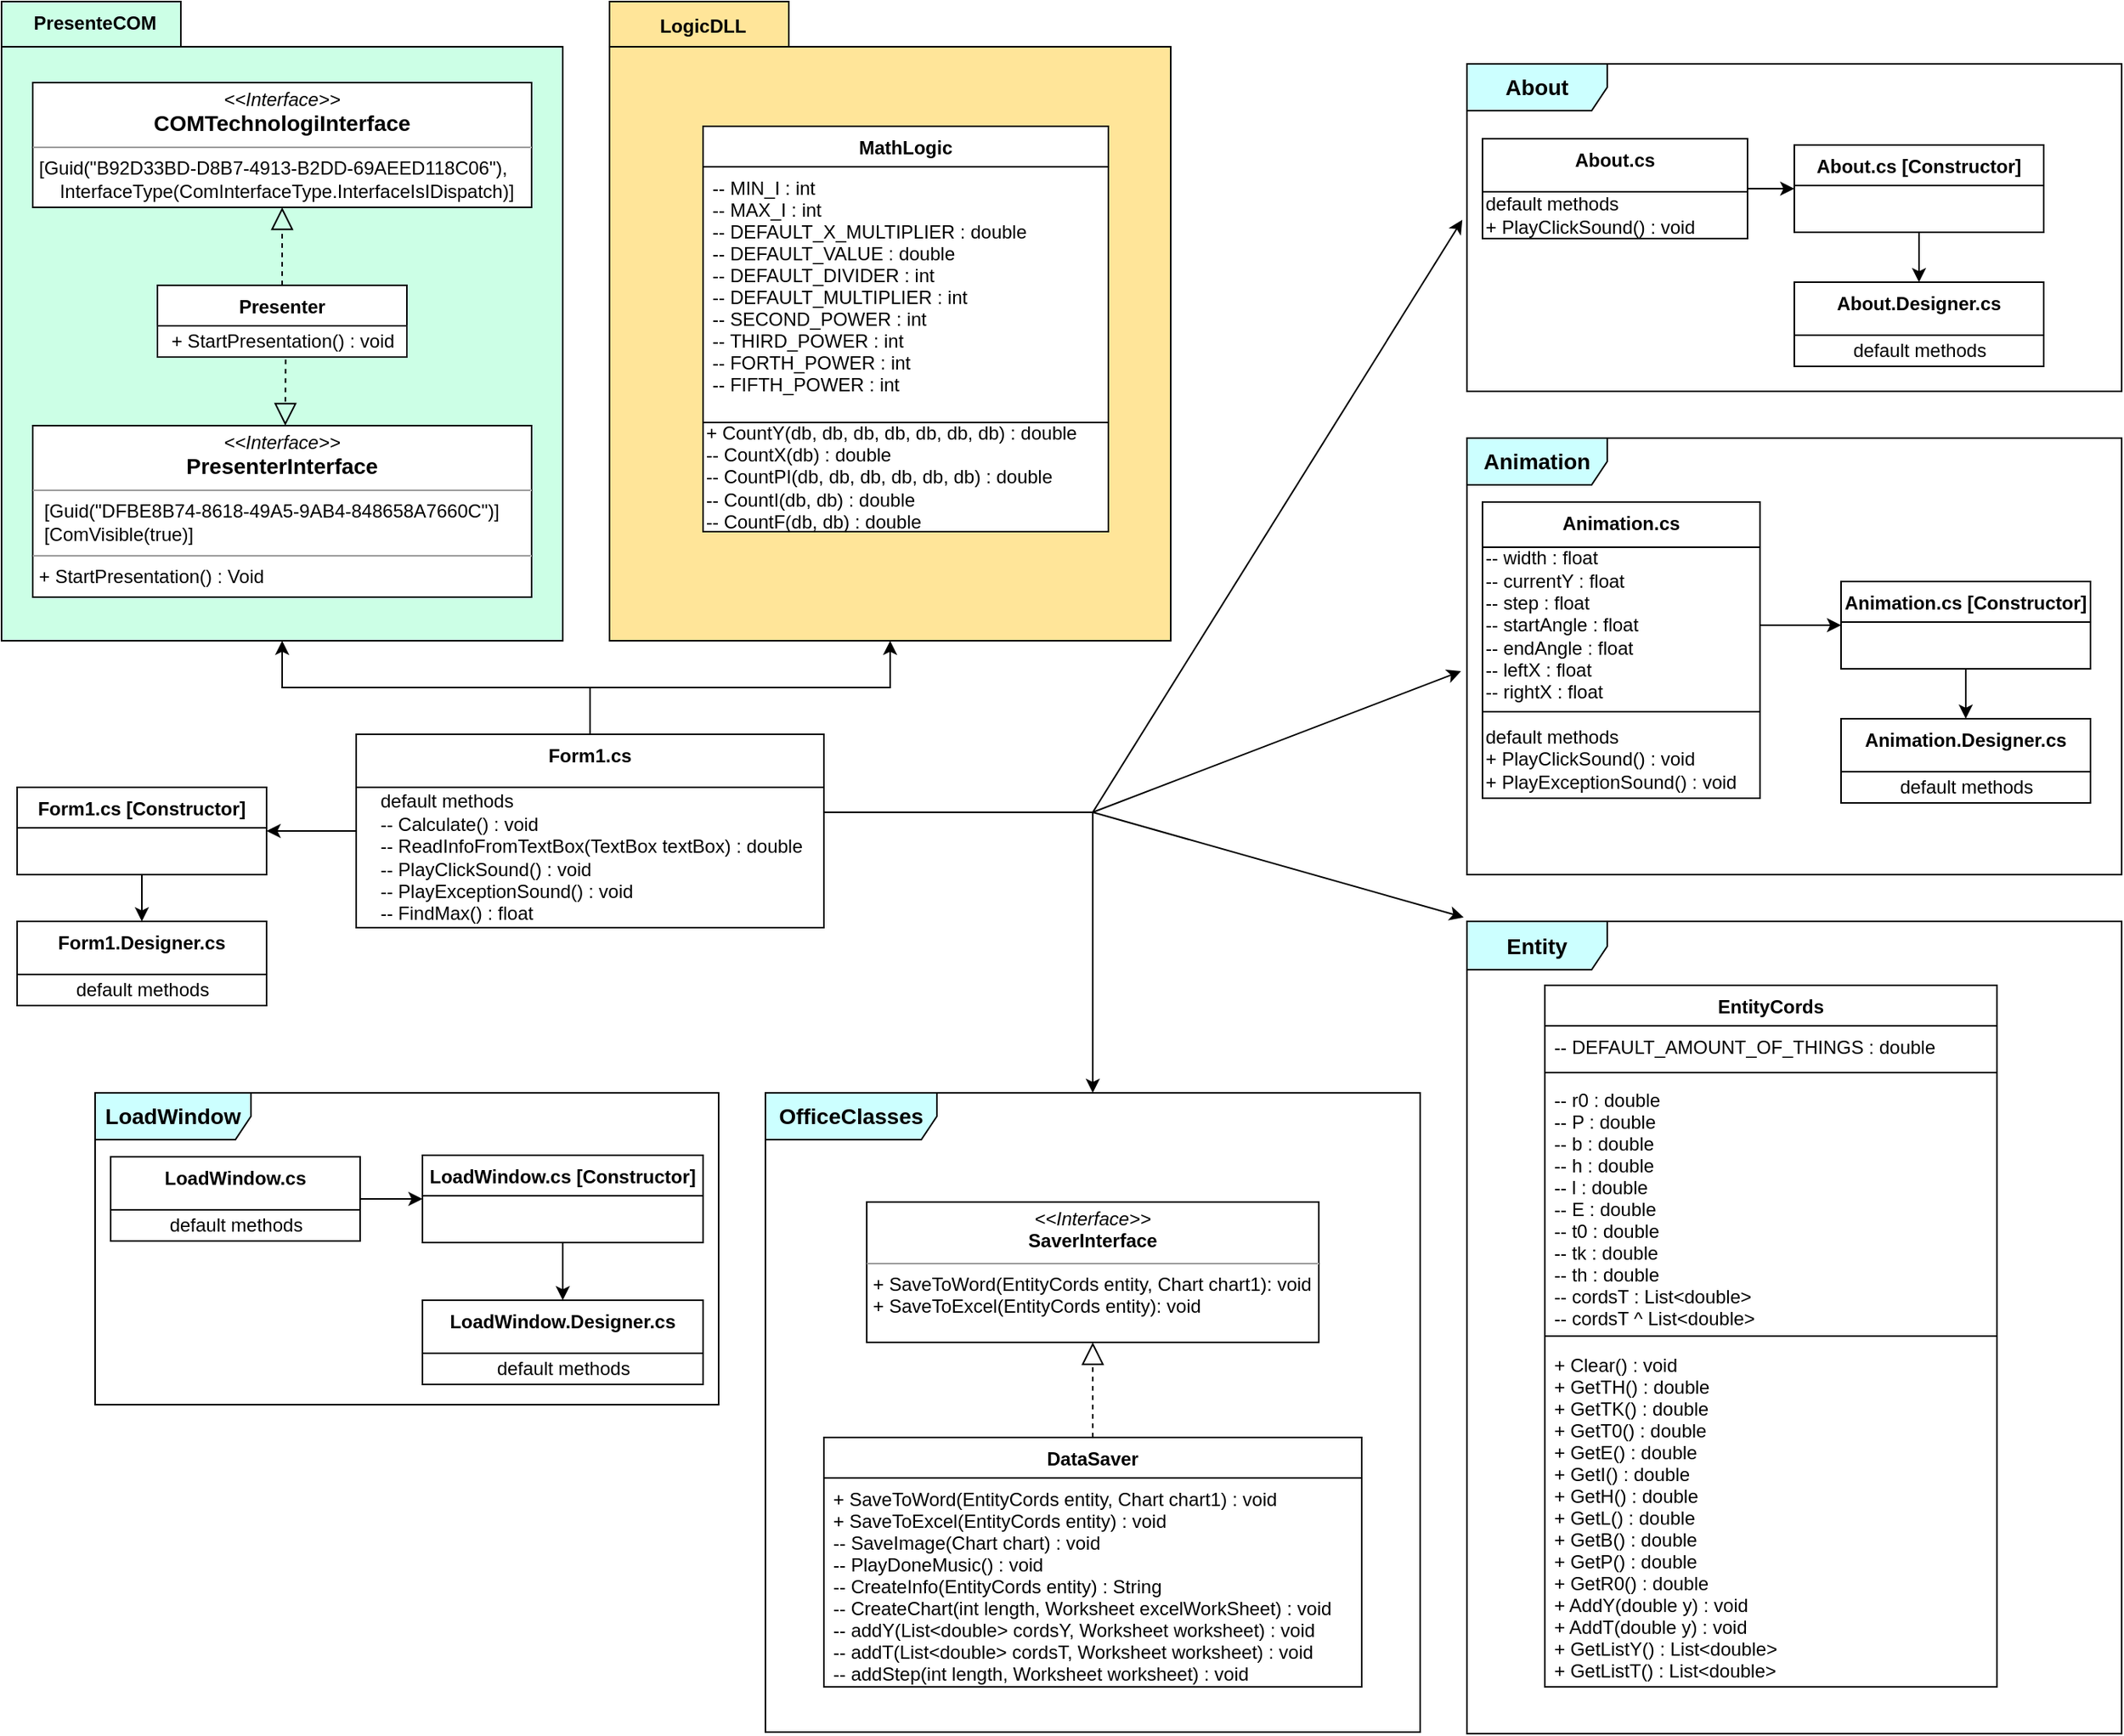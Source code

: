 <mxfile version="12.9.6" type="device"><diagram id="Wf0trb3hB7lj01XPHkdV" name="Page-1"><mxGraphModel dx="1769" dy="884" grid="1" gridSize="10" guides="1" tooltips="1" connect="1" arrows="1" fold="1" page="1" pageScale="1" pageWidth="827" pageHeight="1169" math="0" shadow="0"><root><mxCell id="0"/><mxCell id="1" parent="0"/><mxCell id="bVS5mqqh5TDpab5_o6M_-30" value="" style="shape=folder;fontStyle=1;spacingTop=10;tabWidth=115;tabHeight=29;tabPosition=left;html=1;fillColor=#CCFFE6;" vertex="1" parent="1"><mxGeometry x="20" y="40" width="360" height="410" as="geometry"/></mxCell><mxCell id="bVS5mqqh5TDpab5_o6M_-7" value="&lt;p style=&quot;margin: 0px ; margin-top: 4px ; text-align: center&quot;&gt;&lt;i&gt;&amp;lt;&amp;lt;Interface&amp;gt;&amp;gt;&lt;/i&gt;&lt;br&gt;&lt;b&gt;&lt;font style=&quot;font-size: 14px&quot;&gt;COMTechnologiInterface&lt;/font&gt;&lt;/b&gt;&lt;/p&gt;&lt;hr size=&quot;1&quot;&gt;&lt;p style=&quot;margin: 0px ; margin-left: 4px&quot;&gt;[Guid(&quot;B92D33BD-D8B7-4913-B2DD-69AEED118C06&quot;),&lt;/p&gt;&lt;p style=&quot;margin: 0px ; margin-left: 4px&quot;&gt;&amp;nbsp; &amp;nbsp; InterfaceType(ComInterfaceType.InterfaceIsIDispatch)]&lt;/p&gt;" style="verticalAlign=top;align=left;overflow=fill;fontSize=12;fontFamily=Helvetica;html=1;" vertex="1" parent="1"><mxGeometry x="40" y="92" width="320" height="80" as="geometry"/></mxCell><mxCell id="bVS5mqqh5TDpab5_o6M_-8" value="&lt;p style=&quot;margin: 0px ; margin-top: 4px ; text-align: center&quot;&gt;&lt;i&gt;&amp;lt;&amp;lt;Interface&amp;gt;&amp;gt;&lt;/i&gt;&lt;br&gt;&lt;b&gt;&lt;font style=&quot;font-size: 14px&quot;&gt;PresenterInterface&lt;/font&gt;&lt;/b&gt;&lt;/p&gt;&lt;hr size=&quot;1&quot;&gt;&lt;p style=&quot;margin: 0px ; margin-left: 4px&quot;&gt;&amp;nbsp;&lt;span&gt;[Guid(&quot;DFBE8B74-8618-49A5-9AB4-848658A7660C&quot;)]&lt;/span&gt;&lt;/p&gt;&lt;p style=&quot;margin: 0px ; margin-left: 4px&quot;&gt;&amp;nbsp;[ComVisible(true)]&lt;/p&gt;&lt;hr size=&quot;1&quot;&gt;&lt;p style=&quot;margin: 0px ; margin-left: 4px&quot;&gt;&lt;span style=&quot;text-align: center&quot;&gt;+ StartPresentation() : Void&lt;/span&gt;&lt;br&gt;&lt;/p&gt;" style="verticalAlign=top;align=left;overflow=fill;fontSize=12;fontFamily=Helvetica;html=1;" vertex="1" parent="1"><mxGeometry x="40" y="312" width="320" height="110" as="geometry"/></mxCell><mxCell id="bVS5mqqh5TDpab5_o6M_-13" value="" style="endArrow=block;dashed=1;endFill=0;endSize=12;html=1;exitX=0.514;exitY=1.08;exitDx=0;exitDy=0;exitPerimeter=0;" edge="1" parent="1" source="bVS5mqqh5TDpab5_o6M_-9"><mxGeometry width="160" relative="1" as="geometry"><mxPoint x="60" y="382" as="sourcePoint"/><mxPoint x="202" y="312" as="targetPoint"/></mxGeometry></mxCell><mxCell id="bVS5mqqh5TDpab5_o6M_-15" value="" style="endArrow=block;dashed=1;endFill=0;endSize=12;html=1;exitX=0.5;exitY=0;exitDx=0;exitDy=0;entryX=0.5;entryY=1;entryDx=0;entryDy=0;" edge="1" parent="1" source="bVS5mqqh5TDpab5_o6M_-3" target="bVS5mqqh5TDpab5_o6M_-7"><mxGeometry width="160" relative="1" as="geometry"><mxPoint x="212.24" y="279.6" as="sourcePoint"/><mxPoint x="212" y="322" as="targetPoint"/></mxGeometry></mxCell><mxCell id="bVS5mqqh5TDpab5_o6M_-31" value="PresenteCOM" style="text;align=center;fontStyle=1;verticalAlign=middle;spacingLeft=3;spacingRight=3;strokeColor=none;rotatable=0;points=[[0,0.5],[1,0.5]];portConstraint=eastwest;" vertex="1" parent="1"><mxGeometry x="40" y="40" width="80" height="26" as="geometry"/></mxCell><mxCell id="bVS5mqqh5TDpab5_o6M_-3" value="Presenter" style="swimlane;fontStyle=1;align=center;verticalAlign=top;childLayout=stackLayout;horizontal=1;startSize=26;horizontalStack=0;resizeParent=1;resizeParentMax=0;resizeLast=0;collapsible=1;marginBottom=0;" vertex="1" parent="1"><mxGeometry x="120" y="222" width="160" height="46" as="geometry"><mxRectangle x="120" y="222" width="90" height="26" as="alternateBounds"/></mxGeometry></mxCell><mxCell id="bVS5mqqh5TDpab5_o6M_-9" value="+ StartPresentation() : void" style="text;html=1;align=center;verticalAlign=middle;resizable=0;points=[];autosize=1;fillColor=#FFFFFF;strokeColor=#1F1F1F;" vertex="1" parent="bVS5mqqh5TDpab5_o6M_-3"><mxGeometry y="26" width="160" height="20" as="geometry"/></mxCell><mxCell id="bVS5mqqh5TDpab5_o6M_-32" value="" style="shape=folder;fontStyle=1;spacingTop=10;tabWidth=115;tabHeight=29;tabPosition=left;html=1;fillColor=#FFE599;" vertex="1" parent="1"><mxGeometry x="410" y="40" width="360" height="410" as="geometry"/></mxCell><mxCell id="bVS5mqqh5TDpab5_o6M_-16" value="MathLogic" style="swimlane;fontStyle=1;align=center;verticalAlign=top;childLayout=stackLayout;horizontal=1;startSize=26;horizontalStack=0;resizeParent=1;resizeParentMax=0;resizeLast=0;collapsible=1;marginBottom=0;fillColor=#FFFFFF;strokeColor=#050505;" vertex="1" parent="1"><mxGeometry x="470" y="120" width="260" height="260" as="geometry"/></mxCell><mxCell id="bVS5mqqh5TDpab5_o6M_-17" value="-- MIN_I : int&#10;-- MAX_I : int&#10;-- DEFAULT_X_MULTIPLIER : double&#10;-- DEFAULT_VALUE : double&#10;-- DEFAULT_DIVIDER : int&#10;-- DEFAULT_MULTIPLIER : int&#10;-- SECOND_POWER : int&#10;-- THIRD_POWER : int &#10;-- FORTH_POWER : int&#10;-- FIFTH_POWER : int" style="text;strokeColor=#030303;fillColor=#FFFFFF;align=left;verticalAlign=top;spacingLeft=4;spacingRight=4;overflow=hidden;rotatable=0;points=[[0,0.5],[1,0.5]];portConstraint=eastwest;" vertex="1" parent="bVS5mqqh5TDpab5_o6M_-16"><mxGeometry y="26" width="260" height="164" as="geometry"/></mxCell><mxCell id="bVS5mqqh5TDpab5_o6M_-26" value="+ CountY(db, db, db, db, db, db, db) : double&lt;br&gt;-- CountX(db) : double&lt;br&gt;&lt;div&gt;&lt;span&gt;-- CountPI(db, db, db, db, db, db) : double&lt;/span&gt;&lt;/div&gt;-- CountI(db, db) : double&lt;br&gt;-- CountF(db, db) : double" style="text;html=1;align=left;verticalAlign=middle;resizable=0;points=[];autosize=1;fillColor=#FFFFFF;strokeColor=#030303;" vertex="1" parent="bVS5mqqh5TDpab5_o6M_-16"><mxGeometry y="190" width="260" height="70" as="geometry"/></mxCell><mxCell id="bVS5mqqh5TDpab5_o6M_-33" value="LogicDLL" style="text;align=center;fontStyle=1;verticalAlign=middle;spacingLeft=3;spacingRight=3;strokeColor=none;rotatable=0;points=[[0,0.5],[1,0.5]];portConstraint=eastwest;" vertex="1" parent="1"><mxGeometry x="410" y="40" width="120" height="30" as="geometry"/></mxCell><mxCell id="bVS5mqqh5TDpab5_o6M_-46" style="edgeStyle=orthogonalEdgeStyle;rounded=0;orthogonalLoop=1;jettySize=auto;html=1;entryX=1;entryY=0.5;entryDx=0;entryDy=0;" edge="1" parent="1" source="bVS5mqqh5TDpab5_o6M_-34" target="bVS5mqqh5TDpab5_o6M_-39"><mxGeometry relative="1" as="geometry"><mxPoint x="250" y="537" as="targetPoint"/></mxGeometry></mxCell><mxCell id="bVS5mqqh5TDpab5_o6M_-47" value="" style="edgeStyle=orthogonalEdgeStyle;rounded=0;orthogonalLoop=1;jettySize=auto;html=1;" edge="1" parent="1" source="bVS5mqqh5TDpab5_o6M_-34" target="bVS5mqqh5TDpab5_o6M_-30"><mxGeometry relative="1" as="geometry"/></mxCell><mxCell id="bVS5mqqh5TDpab5_o6M_-48" style="edgeStyle=orthogonalEdgeStyle;rounded=0;orthogonalLoop=1;jettySize=auto;html=1;" edge="1" parent="1" source="bVS5mqqh5TDpab5_o6M_-34" target="bVS5mqqh5TDpab5_o6M_-32"><mxGeometry relative="1" as="geometry"/></mxCell><mxCell id="bVS5mqqh5TDpab5_o6M_-112" style="edgeStyle=orthogonalEdgeStyle;rounded=0;orthogonalLoop=1;jettySize=auto;html=1;" edge="1" parent="1" source="bVS5mqqh5TDpab5_o6M_-34" target="bVS5mqqh5TDpab5_o6M_-53"><mxGeometry relative="1" as="geometry"><Array as="points"><mxPoint x="720" y="560"/></Array></mxGeometry></mxCell><mxCell id="bVS5mqqh5TDpab5_o6M_-43" style="edgeStyle=orthogonalEdgeStyle;rounded=0;orthogonalLoop=1;jettySize=auto;html=1;entryX=0.5;entryY=0;entryDx=0;entryDy=0;" edge="1" parent="1" source="bVS5mqqh5TDpab5_o6M_-39" target="bVS5mqqh5TDpab5_o6M_-41"><mxGeometry relative="1" as="geometry"/></mxCell><mxCell id="bVS5mqqh5TDpab5_o6M_-49" value="&lt;font style=&quot;font-size: 14px&quot;&gt;&lt;b&gt;About&lt;/b&gt;&lt;/font&gt;" style="shape=umlFrame;whiteSpace=wrap;html=1;strokeColor=#000000;fillColor=#CCFFFF;width=90;height=30;" vertex="1" parent="1"><mxGeometry x="960" y="80" width="420" height="210" as="geometry"/></mxCell><mxCell id="bVS5mqqh5TDpab5_o6M_-50" value="&lt;font style=&quot;font-size: 14px&quot;&gt;&lt;b&gt;Entity&lt;/b&gt;&lt;/font&gt;" style="shape=umlFrame;whiteSpace=wrap;html=1;strokeColor=#000000;fillColor=#CCFFFF;width=90;height=31;" vertex="1" parent="1"><mxGeometry x="960" y="630" width="420" height="521" as="geometry"/></mxCell><mxCell id="bVS5mqqh5TDpab5_o6M_-51" value="&lt;font style=&quot;font-size: 14px&quot;&gt;&lt;b&gt;Animation&lt;/b&gt;&lt;/font&gt;" style="shape=umlFrame;whiteSpace=wrap;html=1;strokeColor=#000000;fillColor=#CCFFFF;width=90;height=30;" vertex="1" parent="1"><mxGeometry x="960" y="320" width="420" height="280" as="geometry"/></mxCell><mxCell id="bVS5mqqh5TDpab5_o6M_-104" style="edgeStyle=orthogonalEdgeStyle;rounded=0;orthogonalLoop=1;jettySize=auto;html=1;entryX=0;entryY=0.5;entryDx=0;entryDy=0;" edge="1" parent="1" source="bVS5mqqh5TDpab5_o6M_-54" target="bVS5mqqh5TDpab5_o6M_-56"><mxGeometry relative="1" as="geometry"/></mxCell><mxCell id="bVS5mqqh5TDpab5_o6M_-64" style="edgeStyle=orthogonalEdgeStyle;rounded=0;orthogonalLoop=1;jettySize=auto;html=1;" edge="1" parent="1" source="bVS5mqqh5TDpab5_o6M_-56" target="bVS5mqqh5TDpab5_o6M_-59"><mxGeometry relative="1" as="geometry"/></mxCell><mxCell id="bVS5mqqh5TDpab5_o6M_-52" value="&lt;font style=&quot;font-size: 14px&quot;&gt;&lt;b&gt;LoadWindow&lt;/b&gt;&lt;/font&gt;" style="shape=umlFrame;whiteSpace=wrap;html=1;strokeColor=#000000;fillColor=#CCFFFF;width=100;height=30;" vertex="1" parent="1"><mxGeometry x="80" y="740" width="400" height="200" as="geometry"/></mxCell><mxCell id="bVS5mqqh5TDpab5_o6M_-83" value="LoadWindow.cs" style="swimlane;fontStyle=1;align=center;verticalAlign=top;childLayout=stackLayout;horizontal=1;startSize=34;horizontalStack=0;resizeParent=1;resizeParentMax=0;resizeLast=0;collapsible=1;marginBottom=0;strokeColor=#000000;fillColor=none;" vertex="1" parent="1"><mxGeometry x="90" y="781" width="160" height="54" as="geometry"/></mxCell><mxCell id="bVS5mqqh5TDpab5_o6M_-84" value="default methods" style="text;html=1;align=center;verticalAlign=middle;resizable=0;points=[];autosize=1;" vertex="1" parent="bVS5mqqh5TDpab5_o6M_-83"><mxGeometry y="34" width="160" height="20" as="geometry"/></mxCell><mxCell id="bVS5mqqh5TDpab5_o6M_-86" value="LoadWindow.cs [Constructor]" style="swimlane;fontStyle=1;align=center;verticalAlign=top;childLayout=stackLayout;horizontal=1;startSize=26;horizontalStack=0;resizeParent=1;resizeParentMax=0;resizeLast=0;collapsible=1;marginBottom=0;strokeColor=#000000;fillColor=none;" vertex="1" parent="1"><mxGeometry x="290" y="780" width="180" height="56" as="geometry"/></mxCell><mxCell id="bVS5mqqh5TDpab5_o6M_-87" value="LoadWindow.Designer.cs" style="swimlane;fontStyle=1;align=center;verticalAlign=top;childLayout=stackLayout;horizontal=1;startSize=34;horizontalStack=0;resizeParent=1;resizeParentMax=0;resizeLast=0;collapsible=1;marginBottom=0;strokeColor=#000000;fillColor=none;" vertex="1" parent="1"><mxGeometry x="290" y="873" width="180" height="54" as="geometry"/></mxCell><mxCell id="bVS5mqqh5TDpab5_o6M_-88" value="default methods" style="text;html=1;align=center;verticalAlign=middle;resizable=0;points=[];autosize=1;" vertex="1" parent="bVS5mqqh5TDpab5_o6M_-87"><mxGeometry y="34" width="180" height="20" as="geometry"/></mxCell><mxCell id="bVS5mqqh5TDpab5_o6M_-53" value="&lt;b&gt;&lt;font style=&quot;font-size: 14px&quot;&gt;OfficeClasses&lt;/font&gt;&lt;/b&gt;" style="shape=umlFrame;whiteSpace=wrap;html=1;strokeColor=#000000;fillColor=#CCFFFF;width=110;height=30;" vertex="1" parent="1"><mxGeometry x="510" y="740" width="420" height="410" as="geometry"/></mxCell><mxCell id="bVS5mqqh5TDpab5_o6M_-68" style="edgeStyle=orthogonalEdgeStyle;rounded=0;orthogonalLoop=1;jettySize=auto;html=1;" edge="1" parent="1" source="bVS5mqqh5TDpab5_o6M_-69" target="bVS5mqqh5TDpab5_o6M_-70"><mxGeometry relative="1" as="geometry"/></mxCell><mxCell id="bVS5mqqh5TDpab5_o6M_-82" style="edgeStyle=orthogonalEdgeStyle;rounded=0;orthogonalLoop=1;jettySize=auto;html=1;" edge="1" parent="1" source="bVS5mqqh5TDpab5_o6M_-83"><mxGeometry relative="1" as="geometry"><mxPoint x="290.0" y="808" as="targetPoint"/></mxGeometry></mxCell><mxCell id="bVS5mqqh5TDpab5_o6M_-85" style="edgeStyle=orthogonalEdgeStyle;rounded=0;orthogonalLoop=1;jettySize=auto;html=1;" edge="1" parent="1" source="bVS5mqqh5TDpab5_o6M_-86" target="bVS5mqqh5TDpab5_o6M_-87"><mxGeometry relative="1" as="geometry"/></mxCell><mxCell id="bVS5mqqh5TDpab5_o6M_-93" value="&lt;p style=&quot;margin: 0px ; margin-top: 4px ; text-align: center&quot;&gt;&lt;i&gt;&amp;lt;&amp;lt;Interface&amp;gt;&amp;gt;&lt;/i&gt;&lt;br&gt;&lt;b&gt;SaverInterface&lt;/b&gt;&lt;/p&gt;&lt;hr size=&quot;1&quot;&gt;&lt;p style=&quot;margin: 0px ; margin-left: 4px&quot;&gt;+ SaveToWord(EntityCords entity, Chart chart1): void&lt;br&gt;+ SaveToExcel(EntityCords entity): void&lt;/p&gt;" style="verticalAlign=top;align=left;overflow=fill;fontSize=12;fontFamily=Helvetica;html=1;strokeColor=#000000;fillColor=none;" vertex="1" parent="1"><mxGeometry x="575" y="810" width="290" height="90" as="geometry"/></mxCell><mxCell id="bVS5mqqh5TDpab5_o6M_-96" value="" style="endArrow=block;dashed=1;endFill=0;endSize=12;html=1;entryX=0.5;entryY=1;entryDx=0;entryDy=0;exitX=0.5;exitY=0;exitDx=0;exitDy=0;" edge="1" parent="1" source="bVS5mqqh5TDpab5_o6M_-89" target="bVS5mqqh5TDpab5_o6M_-93"><mxGeometry width="160" relative="1" as="geometry"><mxPoint x="940.24" y="857.6" as="sourcePoint"/><mxPoint x="940" y="900" as="targetPoint"/></mxGeometry></mxCell><mxCell id="bVS5mqqh5TDpab5_o6M_-102" style="edgeStyle=orthogonalEdgeStyle;rounded=0;orthogonalLoop=1;jettySize=auto;html=1;entryX=0;entryY=0.5;entryDx=0;entryDy=0;" edge="1" parent="1" source="bVS5mqqh5TDpab5_o6M_-67" target="bVS5mqqh5TDpab5_o6M_-69"><mxGeometry relative="1" as="geometry"/></mxCell><mxCell id="bVS5mqqh5TDpab5_o6M_-56" value="About.cs [Constructor]" style="swimlane;fontStyle=1;align=center;verticalAlign=top;childLayout=stackLayout;horizontal=1;startSize=26;horizontalStack=0;resizeParent=1;resizeParentMax=0;resizeLast=0;collapsible=1;marginBottom=0;strokeColor=#000000;fillColor=none;" vertex="1" parent="1"><mxGeometry x="1170" y="132" width="160" height="56" as="geometry"/></mxCell><mxCell id="bVS5mqqh5TDpab5_o6M_-54" value="About.cs" style="swimlane;fontStyle=1;align=center;verticalAlign=top;childLayout=stackLayout;horizontal=1;startSize=34;horizontalStack=0;resizeParent=1;resizeParentMax=0;resizeLast=0;collapsible=1;marginBottom=0;strokeColor=#000000;fillColor=none;" vertex="1" parent="1"><mxGeometry x="970" y="128" width="170" height="64" as="geometry"/></mxCell><mxCell id="bVS5mqqh5TDpab5_o6M_-55" value="&lt;span&gt;default methods&lt;/span&gt;&lt;br&gt;&lt;span&gt;+ PlayClickSound() : void&lt;/span&gt;" style="text;html=1;align=left;verticalAlign=middle;resizable=0;points=[];autosize=1;" vertex="1" parent="bVS5mqqh5TDpab5_o6M_-54"><mxGeometry y="34" width="170" height="30" as="geometry"/></mxCell><mxCell id="bVS5mqqh5TDpab5_o6M_-59" value="About.Designer.cs" style="swimlane;fontStyle=1;align=center;verticalAlign=top;childLayout=stackLayout;horizontal=1;startSize=34;horizontalStack=0;resizeParent=1;resizeParentMax=0;resizeLast=0;collapsible=1;marginBottom=0;strokeColor=#000000;fillColor=none;" vertex="1" parent="1"><mxGeometry x="1170" y="220" width="160" height="54" as="geometry"/></mxCell><mxCell id="bVS5mqqh5TDpab5_o6M_-60" value="default methods" style="text;html=1;align=center;verticalAlign=middle;resizable=0;points=[];autosize=1;" vertex="1" parent="bVS5mqqh5TDpab5_o6M_-59"><mxGeometry y="34" width="160" height="20" as="geometry"/></mxCell><mxCell id="bVS5mqqh5TDpab5_o6M_-69" value="Animation.cs [Constructor]" style="swimlane;fontStyle=1;align=center;verticalAlign=top;childLayout=stackLayout;horizontal=1;startSize=26;horizontalStack=0;resizeParent=1;resizeParentMax=0;resizeLast=0;collapsible=1;marginBottom=0;strokeColor=#000000;fillColor=none;" vertex="1" parent="1"><mxGeometry x="1200" y="412" width="160" height="56" as="geometry"/></mxCell><mxCell id="bVS5mqqh5TDpab5_o6M_-70" value="Animation.Designer.cs" style="swimlane;fontStyle=1;align=center;verticalAlign=top;childLayout=stackLayout;horizontal=1;startSize=34;horizontalStack=0;resizeParent=1;resizeParentMax=0;resizeLast=0;collapsible=1;marginBottom=0;strokeColor=#000000;fillColor=none;" vertex="1" parent="1"><mxGeometry x="1200" y="500" width="160" height="54" as="geometry"/></mxCell><mxCell id="bVS5mqqh5TDpab5_o6M_-71" value="default methods" style="text;html=1;align=center;verticalAlign=middle;resizable=0;points=[];autosize=1;" vertex="1" parent="bVS5mqqh5TDpab5_o6M_-70"><mxGeometry y="34" width="160" height="20" as="geometry"/></mxCell><mxCell id="bVS5mqqh5TDpab5_o6M_-66" value="Animation.cs" style="swimlane;fontStyle=1;align=center;verticalAlign=top;childLayout=stackLayout;horizontal=1;startSize=29;horizontalStack=0;resizeParent=1;resizeParentMax=0;resizeLast=0;collapsible=1;marginBottom=0;strokeColor=#000000;fillColor=none;" vertex="1" parent="1"><mxGeometry x="970" y="361" width="178" height="190" as="geometry"/></mxCell><mxCell id="bVS5mqqh5TDpab5_o6M_-67" value="-- width : float&lt;br&gt;-- currentY : float&lt;br&gt;-- step : float&lt;br&gt;-- startAngle : float&lt;br&gt;-- endAngle : float&lt;br&gt;-- leftX : float&lt;br&gt;-- rightX : float&lt;br&gt;" style="text;html=1;align=left;verticalAlign=middle;resizable=0;points=[];autosize=1;" vertex="1" parent="bVS5mqqh5TDpab5_o6M_-66"><mxGeometry y="29" width="178" height="100" as="geometry"/></mxCell><mxCell id="bVS5mqqh5TDpab5_o6M_-99" value="" style="line;strokeWidth=1;fillColor=none;align=left;verticalAlign=middle;spacingTop=-1;spacingLeft=3;spacingRight=3;rotatable=0;labelPosition=right;points=[];portConstraint=eastwest;" vertex="1" parent="bVS5mqqh5TDpab5_o6M_-66"><mxGeometry y="129" width="178" height="11" as="geometry"/></mxCell><mxCell id="bVS5mqqh5TDpab5_o6M_-100" value="default methods&lt;br&gt;+ PlayClickSound() : void&lt;br&gt;+ PlayExceptionSound() : void" style="text;html=1;align=left;verticalAlign=middle;resizable=0;points=[];autosize=1;" vertex="1" parent="bVS5mqqh5TDpab5_o6M_-66"><mxGeometry y="140" width="178" height="50" as="geometry"/></mxCell><mxCell id="bVS5mqqh5TDpab5_o6M_-72" value="EntityCords" style="swimlane;fontStyle=1;align=center;verticalAlign=top;childLayout=stackLayout;horizontal=1;startSize=26;horizontalStack=0;resizeParent=1;resizeParentMax=0;resizeLast=0;collapsible=1;marginBottom=0;strokeColor=#000000;fillColor=none;" vertex="1" parent="1"><mxGeometry x="1010" y="671" width="290" height="450" as="geometry"/></mxCell><mxCell id="bVS5mqqh5TDpab5_o6M_-73" value="-- DEFAULT_AMOUNT_OF_THINGS : double" style="text;strokeColor=none;fillColor=none;align=left;verticalAlign=top;spacingLeft=4;spacingRight=4;overflow=hidden;rotatable=0;points=[[0,0.5],[1,0.5]];portConstraint=eastwest;" vertex="1" parent="bVS5mqqh5TDpab5_o6M_-72"><mxGeometry y="26" width="290" height="26" as="geometry"/></mxCell><mxCell id="bVS5mqqh5TDpab5_o6M_-74" value="" style="line;strokeWidth=1;fillColor=none;align=left;verticalAlign=middle;spacingTop=-1;spacingLeft=3;spacingRight=3;rotatable=0;labelPosition=right;points=[];portConstraint=eastwest;" vertex="1" parent="bVS5mqqh5TDpab5_o6M_-72"><mxGeometry y="52" width="290" height="8" as="geometry"/></mxCell><mxCell id="bVS5mqqh5TDpab5_o6M_-75" value="-- r0 : double&#10;-- P : double&#10;-- b : double&#10;-- h : double&#10;-- l : double&#10;-- E : double&#10;-- t0 : double&#10;-- tk : double&#10;-- th : double&#10;-- cordsT : List&lt;double&gt;&#10;-- cordsT ^ List&lt;double&gt;" style="text;strokeColor=none;fillColor=none;align=left;verticalAlign=top;spacingLeft=4;spacingRight=4;overflow=hidden;rotatable=0;points=[[0,0.5],[1,0.5]];portConstraint=eastwest;" vertex="1" parent="bVS5mqqh5TDpab5_o6M_-72"><mxGeometry y="60" width="290" height="160" as="geometry"/></mxCell><mxCell id="bVS5mqqh5TDpab5_o6M_-77" value="" style="line;strokeWidth=1;fillColor=none;align=left;verticalAlign=middle;spacingTop=-1;spacingLeft=3;spacingRight=3;rotatable=0;labelPosition=right;points=[];portConstraint=eastwest;" vertex="1" parent="bVS5mqqh5TDpab5_o6M_-72"><mxGeometry y="220" width="290" height="10" as="geometry"/></mxCell><mxCell id="bVS5mqqh5TDpab5_o6M_-79" value="+ Clear() : void&#10;+ GetTH() : double&#10;+ GetTK() : double&#10;+ GetT0() : double&#10;+ GetE() : double&#10;+ GetI() : double&#10;+ GetH() : double&#10;+ GetL() : double&#10;+ GetB() : double&#10;+ GetP() : double&#10;+ GetR0() : double&#10;+ AddY(double y) : void&#10;+ AddT(double y) : void&#10;+ GetListY() : List&lt;double&gt;&#10;+ GetListT() : List&lt;double&gt;" style="text;strokeColor=none;fillColor=none;align=left;verticalAlign=top;spacingLeft=4;spacingRight=4;overflow=hidden;rotatable=0;points=[[0,0.5],[1,0.5]];portConstraint=eastwest;" vertex="1" parent="bVS5mqqh5TDpab5_o6M_-72"><mxGeometry y="230" width="290" height="220" as="geometry"/></mxCell><mxCell id="bVS5mqqh5TDpab5_o6M_-113" value="" style="endArrow=classic;html=1;entryX=-0.005;entryY=-0.005;entryDx=0;entryDy=0;entryPerimeter=0;" edge="1" parent="1" target="bVS5mqqh5TDpab5_o6M_-50"><mxGeometry width="50" height="50" relative="1" as="geometry"><mxPoint x="720" y="560" as="sourcePoint"/><mxPoint x="780" y="600" as="targetPoint"/></mxGeometry></mxCell><mxCell id="bVS5mqqh5TDpab5_o6M_-115" value="" style="endArrow=classic;html=1;entryX=-0.007;entryY=0.476;entryDx=0;entryDy=0;entryPerimeter=0;" edge="1" parent="1" target="bVS5mqqh5TDpab5_o6M_-49"><mxGeometry width="50" height="50" relative="1" as="geometry"><mxPoint x="720" y="560" as="sourcePoint"/><mxPoint x="780" y="500" as="targetPoint"/></mxGeometry></mxCell><mxCell id="bVS5mqqh5TDpab5_o6M_-116" value="" style="endArrow=classic;html=1;entryX=-0.009;entryY=0.534;entryDx=0;entryDy=0;entryPerimeter=0;" edge="1" parent="1" target="bVS5mqqh5TDpab5_o6M_-51"><mxGeometry width="50" height="50" relative="1" as="geometry"><mxPoint x="720" y="560" as="sourcePoint"/><mxPoint x="780" y="400" as="targetPoint"/></mxGeometry></mxCell><mxCell id="bVS5mqqh5TDpab5_o6M_-89" value="DataSaver&#10;" style="swimlane;fontStyle=1;align=center;verticalAlign=top;childLayout=stackLayout;horizontal=1;startSize=26;horizontalStack=0;resizeParent=1;resizeParentMax=0;resizeLast=0;collapsible=1;marginBottom=0;strokeColor=#000000;fillColor=none;" vertex="1" parent="1"><mxGeometry x="547.5" y="961" width="345" height="160" as="geometry"/></mxCell><mxCell id="bVS5mqqh5TDpab5_o6M_-92" value="+ SaveToWord(EntityCords entity, Chart chart1) : void&#10;+ SaveToExcel(EntityCords entity) : void&#10;-- SaveImage(Chart chart) : void&#10;-- PlayDoneMusic() : void&#10;-- CreateInfo(EntityCords entity) : String&#10;-- CreateChart(int length, Worksheet excelWorkSheet) : void&#10;-- addY(List&lt;double&gt; cordsY, Worksheet worksheet) : void&#10;-- addT(List&lt;double&gt; cordsT, Worksheet worksheet) : void&#10;-- addStep(int length, Worksheet worksheet) : void" style="text;strokeColor=none;fillColor=none;align=left;verticalAlign=top;spacingLeft=4;spacingRight=4;overflow=hidden;rotatable=0;points=[[0,0.5],[1,0.5]];portConstraint=eastwest;" vertex="1" parent="bVS5mqqh5TDpab5_o6M_-89"><mxGeometry y="26" width="345" height="134" as="geometry"/></mxCell><mxCell id="bVS5mqqh5TDpab5_o6M_-39" value="Form1.cs [Constructor]" style="swimlane;fontStyle=1;align=center;verticalAlign=top;childLayout=stackLayout;horizontal=1;startSize=26;horizontalStack=0;resizeParent=1;resizeParentMax=0;resizeLast=0;collapsible=1;marginBottom=0;strokeColor=#000000;fillColor=none;" vertex="1" parent="1"><mxGeometry x="30" y="544" width="160" height="56" as="geometry"/></mxCell><mxCell id="bVS5mqqh5TDpab5_o6M_-41" value="Form1.Designer.cs" style="swimlane;fontStyle=1;align=center;verticalAlign=top;childLayout=stackLayout;horizontal=1;startSize=34;horizontalStack=0;resizeParent=1;resizeParentMax=0;resizeLast=0;collapsible=1;marginBottom=0;strokeColor=#000000;fillColor=none;" vertex="1" parent="1"><mxGeometry x="30" y="630" width="160" height="54" as="geometry"/></mxCell><mxCell id="bVS5mqqh5TDpab5_o6M_-42" value="default methods" style="text;html=1;align=center;verticalAlign=middle;resizable=0;points=[];autosize=1;" vertex="1" parent="bVS5mqqh5TDpab5_o6M_-41"><mxGeometry y="34" width="160" height="20" as="geometry"/></mxCell><mxCell id="bVS5mqqh5TDpab5_o6M_-34" value="Form1.cs" style="swimlane;fontStyle=1;align=center;verticalAlign=top;childLayout=stackLayout;horizontal=1;startSize=34;horizontalStack=0;resizeParent=1;resizeParentMax=0;resizeLast=0;collapsible=1;marginBottom=0;strokeColor=#000000;fillColor=none;" vertex="1" parent="1"><mxGeometry x="247.5" y="510" width="300" height="124" as="geometry"/></mxCell><mxCell id="bVS5mqqh5TDpab5_o6M_-38" value="&lt;div style=&quot;text-align: left&quot;&gt;&lt;span&gt;default methods&lt;/span&gt;&lt;/div&gt;&lt;div style=&quot;text-align: left&quot;&gt;&lt;span&gt;-- Calculate() : void&lt;/span&gt;&lt;/div&gt;&lt;div style=&quot;text-align: left&quot;&gt;&lt;span&gt;-- ReadInfoFromTextBox(&lt;/span&gt;&lt;span&gt;TextBox textBox&lt;/span&gt;&lt;span&gt;) : double&lt;/span&gt;&lt;/div&gt;&lt;div style=&quot;text-align: left&quot;&gt;&lt;span&gt;-- PlayClickSound() : void&lt;/span&gt;&lt;/div&gt;&lt;div style=&quot;text-align: left&quot;&gt;&lt;span&gt;-- PlayExceptionSound() : void&lt;/span&gt;&lt;/div&gt;&lt;div style=&quot;text-align: left&quot;&gt;&lt;span&gt;-- FindMax() : float&lt;/span&gt;&lt;/div&gt;" style="text;html=1;align=center;verticalAlign=middle;resizable=0;points=[];autosize=1;" vertex="1" parent="bVS5mqqh5TDpab5_o6M_-34"><mxGeometry y="34" width="300" height="90" as="geometry"/></mxCell></root></mxGraphModel></diagram></mxfile>